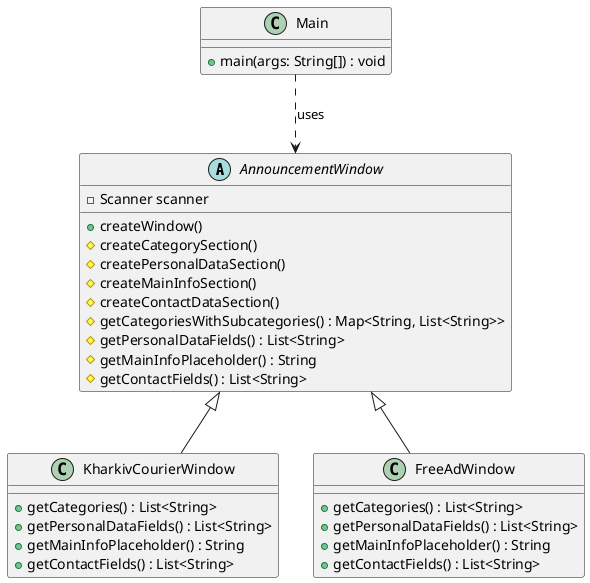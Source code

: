 @startuml

abstract class AnnouncementWindow {
    - Scanner scanner
    + createWindow()
    # createCategorySection()
    # createPersonalDataSection()
    # createMainInfoSection()
    # createContactDataSection()
    # getCategoriesWithSubcategories() : Map<String, List<String>>
    # getPersonalDataFields() : List<String>
    # getMainInfoPlaceholder() : String
    # getContactFields() : List<String>
}

class KharkivCourierWindow {
    + getCategories() : List<String>
    + getPersonalDataFields() : List<String>
    + getMainInfoPlaceholder() : String
    + getContactFields() : List<String>
}

class FreeAdWindow {
    + getCategories() : List<String>
    + getPersonalDataFields() : List<String>
    + getMainInfoPlaceholder() : String
    + getContactFields() : List<String>
}

class Main {
    + main(args: String[]) : void
}

AnnouncementWindow <|-- KharkivCourierWindow
AnnouncementWindow <|-- FreeAdWindow

Main ..> AnnouncementWindow : uses

@enduml
